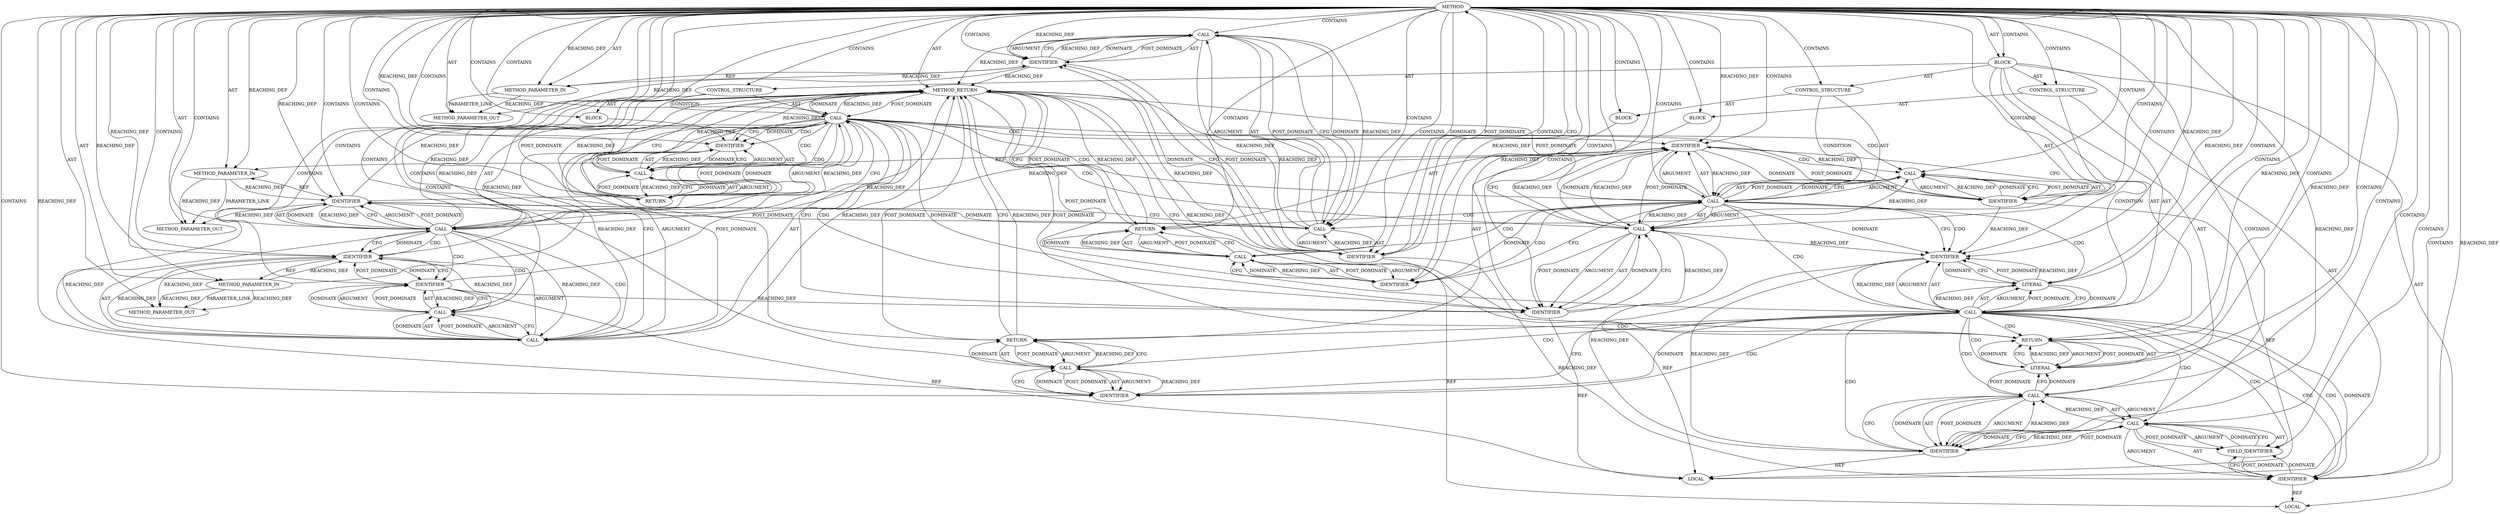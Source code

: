 digraph {
  7294 [label=METHOD COLUMN_NUMBER=1 LINE_NUMBER=717 COLUMN_NUMBER_END=1 IS_EXTERNAL=false SIGNATURE="int do_tls_setsockopt_tx_zc (sock*,sockptr_t,unsigned int)" NAME="do_tls_setsockopt_tx_zc" AST_PARENT_TYPE="TYPE_DECL" AST_PARENT_FULL_NAME="tls_main.c:<global>" ORDER=112 CODE="static int do_tls_setsockopt_tx_zc(struct sock *sk, sockptr_t optval,
				   unsigned int optlen)
{
	struct tls_context *ctx = tls_get_ctx(sk);
	unsigned int value;

	if (sockptr_is_null(optval) || optlen != sizeof(value))
		return -EINVAL;

	if (copy_from_sockptr(&value, optval, sizeof(value)))
		return -EFAULT;

	if (value > 1)
		return -EINVAL;

	ctx->zerocopy_sendfile = value;

	return 0;
}" FULL_NAME="do_tls_setsockopt_tx_zc" LINE_NUMBER_END=735 FILENAME="tls_main.c"]
  7302 [label=CALL ORDER=2 ARGUMENT_INDEX=2 CODE="tls_get_ctx(sk)" COLUMN_NUMBER=28 METHOD_FULL_NAME="tls_get_ctx" LINE_NUMBER=720 TYPE_FULL_NAME="<empty>" DISPATCH_TYPE="STATIC_DISPATCH" SIGNATURE="" NAME="tls_get_ctx"]
  7327 [label=IDENTIFIER ORDER=1 ARGUMENT_INDEX=1 CODE="EFAULT" COLUMN_NUMBER=11 LINE_NUMBER=727 TYPE_FULL_NAME="ANY" NAME="EFAULT"]
  7305 [label=CONTROL_STRUCTURE CONTROL_STRUCTURE_TYPE="IF" ORDER=4 PARSER_TYPE_NAME="CASTIfStatement" ARGUMENT_INDEX=-1 CODE="if (sockptr_is_null(optval) || optlen != sizeof(value))" COLUMN_NUMBER=2 LINE_NUMBER=723]
  7297 [label=METHOD_PARAMETER_IN ORDER=3 CODE="unsigned int optlen" IS_VARIADIC=false COLUMN_NUMBER=8 LINE_NUMBER=718 TYPE_FULL_NAME="unsigned int" EVALUATION_STRATEGY="BY_VALUE" INDEX=3 NAME="optlen"]
  7337 [label=CALL ORDER=1 ARGUMENT_INDEX=1 CODE="ctx->zerocopy_sendfile" COLUMN_NUMBER=2 METHOD_FULL_NAME="<operator>.indirectFieldAccess" LINE_NUMBER=732 TYPE_FULL_NAME="<empty>" DISPATCH_TYPE="STATIC_DISPATCH" SIGNATURE="" NAME="<operator>.indirectFieldAccess"]
  7325 [label=RETURN ORDER=1 ARGUMENT_INDEX=1 CODE="return -EFAULT;" COLUMN_NUMBER=3 LINE_NUMBER=727]
  7328 [label=CONTROL_STRUCTURE CONTROL_STRUCTURE_TYPE="IF" ORDER=6 PARSER_TYPE_NAME="CASTIfStatement" ARGUMENT_INDEX=-1 CODE="if (value > 1)" COLUMN_NUMBER=2 LINE_NUMBER=729]
  7340 [label=IDENTIFIER ORDER=2 ARGUMENT_INDEX=2 CODE="value" COLUMN_NUMBER=27 LINE_NUMBER=732 TYPE_FULL_NAME="unsigned int" NAME="value"]
  7303 [label=IDENTIFIER ORDER=1 ARGUMENT_INDEX=1 CODE="sk" COLUMN_NUMBER=40 LINE_NUMBER=720 TYPE_FULL_NAME="sock*" NAME="sk"]
  7310 [label=IDENTIFIER ORDER=1 ARGUMENT_INDEX=1 CODE="optlen" COLUMN_NUMBER=33 LINE_NUMBER=723 TYPE_FULL_NAME="unsigned int" NAME="optlen"]
  7321 [label=IDENTIFIER ORDER=2 ARGUMENT_INDEX=2 CODE="optval" COLUMN_NUMBER=32 LINE_NUMBER=726 TYPE_FULL_NAME="sockptr_t" NAME="optval"]
  7313 [label=BLOCK ORDER=2 ARGUMENT_INDEX=-1 CODE="<empty>" COLUMN_NUMBER=3 LINE_NUMBER=724 TYPE_FULL_NAME="void"]
  7341 [label=RETURN ORDER=8 ARGUMENT_INDEX=-1 CODE="return 0;" COLUMN_NUMBER=2 LINE_NUMBER=734]
  7307 [label=CALL ORDER=1 ARGUMENT_INDEX=1 CODE="sockptr_is_null(optval)" COLUMN_NUMBER=6 METHOD_FULL_NAME="sockptr_is_null" LINE_NUMBER=723 TYPE_FULL_NAME="<empty>" DISPATCH_TYPE="STATIC_DISPATCH" SIGNATURE="" NAME="sockptr_is_null"]
  7333 [label=RETURN ORDER=1 ARGUMENT_INDEX=1 CODE="return -EINVAL;" COLUMN_NUMBER=3 LINE_NUMBER=730]
  7339 [label=FIELD_IDENTIFIER ORDER=2 ARGUMENT_INDEX=2 CODE="zerocopy_sendfile" COLUMN_NUMBER=2 LINE_NUMBER=732 CANONICAL_NAME="zerocopy_sendfile"]
  7326 [label=CALL ORDER=1 ARGUMENT_INDEX=-1 CODE="-EFAULT" COLUMN_NUMBER=10 METHOD_FULL_NAME="<operator>.minus" LINE_NUMBER=727 TYPE_FULL_NAME="<empty>" DISPATCH_TYPE="STATIC_DISPATCH" SIGNATURE="" NAME="<operator>.minus"]
  7316 [label=IDENTIFIER ORDER=1 ARGUMENT_INDEX=1 CODE="EINVAL" COLUMN_NUMBER=11 LINE_NUMBER=724 TYPE_FULL_NAME="ANY" NAME="EINVAL"]
  7298 [label=BLOCK ORDER=4 ARGUMENT_INDEX=-1 CODE="{
	struct tls_context *ctx = tls_get_ctx(sk);
	unsigned int value;

	if (sockptr_is_null(optval) || optlen != sizeof(value))
		return -EINVAL;

	if (copy_from_sockptr(&value, optval, sizeof(value)))
		return -EFAULT;

	if (value > 1)
		return -EINVAL;

	ctx->zerocopy_sendfile = value;

	return 0;
}" COLUMN_NUMBER=1 LINE_NUMBER=719 TYPE_FULL_NAME="void"]
  7322 [label=CALL ORDER=3 ARGUMENT_INDEX=3 CODE="sizeof(value)" COLUMN_NUMBER=40 METHOD_FULL_NAME="<operator>.sizeOf" LINE_NUMBER=726 TYPE_FULL_NAME="<empty>" DISPATCH_TYPE="STATIC_DISPATCH" SIGNATURE="" NAME="<operator>.sizeOf"]
  7312 [label=IDENTIFIER ORDER=1 ARGUMENT_INDEX=1 CODE="value" COLUMN_NUMBER=50 LINE_NUMBER=723 TYPE_FULL_NAME="unsigned int" NAME="value"]
  7317 [label=CONTROL_STRUCTURE CONTROL_STRUCTURE_TYPE="IF" ORDER=5 PARSER_TYPE_NAME="CASTIfStatement" ARGUMENT_INDEX=-1 CODE="if (copy_from_sockptr(&value, optval, sizeof(value)))" COLUMN_NUMBER=2 LINE_NUMBER=726]
  7306 [label=CALL ORDER=1 ARGUMENT_INDEX=-1 CODE="sockptr_is_null(optval) || optlen != sizeof(value)" COLUMN_NUMBER=6 METHOD_FULL_NAME="<operator>.logicalOr" LINE_NUMBER=723 TYPE_FULL_NAME="<empty>" DISPATCH_TYPE="STATIC_DISPATCH" SIGNATURE="" NAME="<operator>.logicalOr"]
  7296 [label=METHOD_PARAMETER_IN ORDER=2 CODE="sockptr_t optval" IS_VARIADIC=false COLUMN_NUMBER=53 LINE_NUMBER=717 TYPE_FULL_NAME="sockptr_t" EVALUATION_STRATEGY="BY_VALUE" INDEX=2 NAME="optval"]
  7311 [label=CALL ORDER=2 ARGUMENT_INDEX=2 CODE="sizeof(value)" COLUMN_NUMBER=43 METHOD_FULL_NAME="<operator>.sizeOf" LINE_NUMBER=723 TYPE_FULL_NAME="<empty>" DISPATCH_TYPE="STATIC_DISPATCH" SIGNATURE="" NAME="<operator>.sizeOf"]
  7323 [label=IDENTIFIER ORDER=1 ARGUMENT_INDEX=1 CODE="value" COLUMN_NUMBER=47 LINE_NUMBER=726 TYPE_FULL_NAME="unsigned int" NAME="value"]
  7332 [label=BLOCK ORDER=2 ARGUMENT_INDEX=-1 CODE="<empty>" COLUMN_NUMBER=3 LINE_NUMBER=730 TYPE_FULL_NAME="void"]
  7331 [label=LITERAL ORDER=2 ARGUMENT_INDEX=2 CODE="1" COLUMN_NUMBER=14 LINE_NUMBER=729 TYPE_FULL_NAME="int"]
  7314 [label=RETURN ORDER=1 ARGUMENT_INDEX=1 CODE="return -EINVAL;" COLUMN_NUMBER=3 LINE_NUMBER=724]
  7300 [label=CALL ORDER=2 ARGUMENT_INDEX=-1 CODE="*ctx = tls_get_ctx(sk)" COLUMN_NUMBER=21 METHOD_FULL_NAME="<operator>.assignment" LINE_NUMBER=720 TYPE_FULL_NAME="<empty>" DISPATCH_TYPE="STATIC_DISPATCH" SIGNATURE="" NAME="<operator>.assignment"]
  7304 [label=LOCAL ORDER=3 CODE="unsigned int value" COLUMN_NUMBER=15 LINE_NUMBER=721 TYPE_FULL_NAME="unsigned int" NAME="value"]
  7334 [label=CALL ORDER=1 ARGUMENT_INDEX=-1 CODE="-EINVAL" COLUMN_NUMBER=10 METHOD_FULL_NAME="<operator>.minus" LINE_NUMBER=730 TYPE_FULL_NAME="<empty>" DISPATCH_TYPE="STATIC_DISPATCH" SIGNATURE="" NAME="<operator>.minus"]
  7299 [label=LOCAL ORDER=1 CODE="struct tls_context* ctx" COLUMN_NUMBER=21 LINE_NUMBER=720 TYPE_FULL_NAME="tls_context*" NAME="ctx"]
  21472 [label=METHOD_PARAMETER_OUT ORDER=3 CODE="unsigned int optlen" IS_VARIADIC=false COLUMN_NUMBER=8 LINE_NUMBER=718 TYPE_FULL_NAME="unsigned int" EVALUATION_STRATEGY="BY_VALUE" INDEX=3 NAME="optlen"]
  7342 [label=LITERAL ORDER=1 ARGUMENT_INDEX=-1 CODE="0" COLUMN_NUMBER=9 LINE_NUMBER=734 TYPE_FULL_NAME="int"]
  7318 [label=CALL ORDER=1 ARGUMENT_INDEX=-1 CODE="copy_from_sockptr(&value, optval, sizeof(value))" COLUMN_NUMBER=6 METHOD_FULL_NAME="copy_from_sockptr" LINE_NUMBER=726 TYPE_FULL_NAME="<empty>" DISPATCH_TYPE="STATIC_DISPATCH" SIGNATURE="" NAME="copy_from_sockptr"]
  7309 [label=CALL ORDER=2 ARGUMENT_INDEX=2 CODE="optlen != sizeof(value)" COLUMN_NUMBER=33 METHOD_FULL_NAME="<operator>.notEquals" LINE_NUMBER=723 TYPE_FULL_NAME="<empty>" DISPATCH_TYPE="STATIC_DISPATCH" SIGNATURE="" NAME="<operator>.notEquals"]
  21471 [label=METHOD_PARAMETER_OUT ORDER=2 CODE="sockptr_t optval" IS_VARIADIC=false COLUMN_NUMBER=53 LINE_NUMBER=717 TYPE_FULL_NAME="sockptr_t" EVALUATION_STRATEGY="BY_VALUE" INDEX=2 NAME="optval"]
  7315 [label=CALL ORDER=1 ARGUMENT_INDEX=-1 CODE="-EINVAL" COLUMN_NUMBER=10 METHOD_FULL_NAME="<operator>.minus" LINE_NUMBER=724 TYPE_FULL_NAME="<empty>" DISPATCH_TYPE="STATIC_DISPATCH" SIGNATURE="" NAME="<operator>.minus"]
  7295 [label=METHOD_PARAMETER_IN ORDER=1 CODE="struct sock *sk" IS_VARIADIC=false COLUMN_NUMBER=36 LINE_NUMBER=717 TYPE_FULL_NAME="sock*" EVALUATION_STRATEGY="BY_VALUE" INDEX=1 NAME="sk"]
  7301 [label=IDENTIFIER ORDER=1 ARGUMENT_INDEX=1 CODE="ctx" COLUMN_NUMBER=22 LINE_NUMBER=720 TYPE_FULL_NAME="tls_context*" NAME="ctx"]
  7338 [label=IDENTIFIER ORDER=1 ARGUMENT_INDEX=1 CODE="ctx" COLUMN_NUMBER=2 LINE_NUMBER=732 TYPE_FULL_NAME="tls_context*" NAME="ctx"]
  7324 [label=BLOCK ORDER=2 ARGUMENT_INDEX=-1 CODE="<empty>" COLUMN_NUMBER=3 LINE_NUMBER=727 TYPE_FULL_NAME="void"]
  7335 [label=IDENTIFIER ORDER=1 ARGUMENT_INDEX=1 CODE="EINVAL" COLUMN_NUMBER=11 LINE_NUMBER=730 TYPE_FULL_NAME="ANY" NAME="EINVAL"]
  7319 [label=CALL ORDER=1 ARGUMENT_INDEX=1 CODE="&value" COLUMN_NUMBER=24 METHOD_FULL_NAME="<operator>.addressOf" LINE_NUMBER=726 TYPE_FULL_NAME="<empty>" DISPATCH_TYPE="STATIC_DISPATCH" SIGNATURE="" NAME="<operator>.addressOf"]
  7330 [label=IDENTIFIER ORDER=1 ARGUMENT_INDEX=1 CODE="value" COLUMN_NUMBER=6 LINE_NUMBER=729 TYPE_FULL_NAME="unsigned int" NAME="value"]
  21470 [label=METHOD_PARAMETER_OUT ORDER=1 CODE="struct sock *sk" IS_VARIADIC=false COLUMN_NUMBER=36 LINE_NUMBER=717 TYPE_FULL_NAME="sock*" EVALUATION_STRATEGY="BY_VALUE" INDEX=1 NAME="sk"]
  7329 [label=CALL ORDER=1 ARGUMENT_INDEX=-1 CODE="value > 1" COLUMN_NUMBER=6 METHOD_FULL_NAME="<operator>.greaterThan" LINE_NUMBER=729 TYPE_FULL_NAME="<empty>" DISPATCH_TYPE="STATIC_DISPATCH" SIGNATURE="" NAME="<operator>.greaterThan"]
  7320 [label=IDENTIFIER ORDER=1 ARGUMENT_INDEX=1 CODE="value" COLUMN_NUMBER=25 LINE_NUMBER=726 TYPE_FULL_NAME="unsigned int" NAME="value"]
  7336 [label=CALL ORDER=7 ARGUMENT_INDEX=-1 CODE="ctx->zerocopy_sendfile = value" COLUMN_NUMBER=2 METHOD_FULL_NAME="<operator>.assignment" LINE_NUMBER=732 TYPE_FULL_NAME="<empty>" DISPATCH_TYPE="STATIC_DISPATCH" SIGNATURE="" NAME="<operator>.assignment"]
  7308 [label=IDENTIFIER ORDER=1 ARGUMENT_INDEX=1 CODE="optval" COLUMN_NUMBER=22 LINE_NUMBER=723 TYPE_FULL_NAME="sockptr_t" NAME="optval"]
  7343 [label=METHOD_RETURN ORDER=5 CODE="RET" COLUMN_NUMBER=1 LINE_NUMBER=717 TYPE_FULL_NAME="int" EVALUATION_STRATEGY="BY_VALUE"]
  7338 -> 7339 [label=DOMINATE ]
  7294 -> 7342 [label=REACHING_DEF VARIABLE=""]
  7294 -> 7298 [label=CONTAINS ]
  7294 -> 7320 [label=REACHING_DEF VARIABLE=""]
  7294 -> 7321 [label=CONTAINS ]
  7294 -> 7337 [label=CONTAINS ]
  7326 -> 7327 [label=AST ]
  7307 -> 7310 [label=DOMINATE ]
  7315 -> 7314 [label=DOMINATE ]
  7325 -> 7343 [label=REACHING_DEF VARIABLE="<RET>"]
  7312 -> 7304 [label=REF ]
  7306 -> 7320 [label=CFG ]
  7309 -> 7343 [label=REACHING_DEF VARIABLE="optlen != sizeof(value)"]
  7300 -> 7308 [label=CFG ]
  7318 -> 7319 [label=AST ]
  7315 -> 7316 [label=ARGUMENT ]
  7301 -> 7343 [label=REACHING_DEF VARIABLE="ctx"]
  7318 -> 7331 [label=CDG ]
  7308 -> 7307 [label=DOMINATE ]
  7318 -> 7330 [label=CFG ]
  7321 -> 7323 [label=CFG ]
  7337 -> 7339 [label=AST ]
  7319 -> 7321 [label=CFG ]
  7294 -> 7336 [label=CONTAINS ]
  7306 -> 7323 [label=CDG ]
  7331 -> 7330 [label=POST_DOMINATE ]
  7314 -> 7343 [label=REACHING_DEF VARIABLE="<RET>"]
  7307 -> 7312 [label=CDG ]
  7331 -> 7329 [label=CFG ]
  7311 -> 7312 [label=ARGUMENT ]
  7329 -> 7339 [label=CDG ]
  7297 -> 7343 [label=REACHING_DEF VARIABLE="optlen"]
  7322 -> 7323 [label=POST_DOMINATE ]
  7329 -> 7342 [label=CDG ]
  7326 -> 7325 [label=CFG ]
  7296 -> 7308 [label=REACHING_DEF VARIABLE="optval"]
  7305 -> 7313 [label=AST ]
  7306 -> 7322 [label=CDG ]
  7323 -> 7304 [label=REF ]
  7307 -> 7306 [label=DOMINATE ]
  7306 -> 7343 [label=DOMINATE ]
  7328 -> 7329 [label=AST ]
  7294 -> 7297 [label=AST ]
  7324 -> 7325 [label=AST ]
  7321 -> 7319 [label=REACHING_DEF VARIABLE="optval"]
  7302 -> 7300 [label=DOMINATE ]
  7305 -> 7306 [label=CONDITION ]
  7307 -> 7310 [label=CDG ]
  7329 -> 7338 [label=CFG ]
  7303 -> 21470 [label=REACHING_DEF VARIABLE="sk"]
  7329 -> 7336 [label=CDG ]
  7297 -> 7310 [label=REACHING_DEF VARIABLE="optlen"]
  7318 -> 7330 [label=CDG ]
  7342 -> 7341 [label=DOMINATE ]
  7314 -> 7315 [label=AST ]
  7306 -> 7309 [label=ARGUMENT ]
  7294 -> 7296 [label=REACHING_DEF VARIABLE=""]
  7335 -> 7334 [label=REACHING_DEF VARIABLE="EINVAL"]
  7343 -> 7333 [label=POST_DOMINATE ]
  7321 -> 7319 [label=POST_DOMINATE ]
  7296 -> 21471 [label=REACHING_DEF VARIABLE="optval"]
  7342 -> 7336 [label=POST_DOMINATE ]
  7325 -> 7343 [label=CFG ]
  7319 -> 7340 [label=REACHING_DEF VARIABLE="&value"]
  7306 -> 7307 [label=POST_DOMINATE ]
  7300 -> 7302 [label=ARGUMENT ]
  7309 -> 7307 [label=REACHING_DEF VARIABLE="optlen != sizeof(value)"]
  7341 -> 7342 [label=ARGUMENT ]
  7306 -> 7307 [label=AST ]
  7294 -> 7306 [label=CONTAINS ]
  7315 -> 7314 [label=REACHING_DEF VARIABLE="-EINVAL"]
  7294 -> 7307 [label=CONTAINS ]
  7294 -> 7340 [label=CONTAINS ]
  7301 -> 7303 [label=DOMINATE ]
  7294 -> 7339 [label=CONTAINS ]
  7340 -> 7337 [label=POST_DOMINATE ]
  7312 -> 7320 [label=REACHING_DEF VARIABLE="value"]
  7339 -> 7338 [label=POST_DOMINATE ]
  7294 -> 7331 [label=REACHING_DEF VARIABLE=""]
  7300 -> 7302 [label=AST ]
  7337 -> 7336 [label=REACHING_DEF VARIABLE="ctx->zerocopy_sendfile"]
  7336 -> 7340 [label=AST ]
  7326 -> 7325 [label=DOMINATE ]
  7298 -> 7304 [label=AST ]
  7309 -> 7311 [label=AST ]
  7294 -> 7335 [label=CONTAINS ]
  7329 -> 7330 [label=ARGUMENT ]
  7340 -> 7337 [label=REACHING_DEF VARIABLE="value"]
  7294 -> 7308 [label=REACHING_DEF VARIABLE=""]
  7312 -> 7311 [label=REACHING_DEF VARIABLE="value"]
  7329 -> 7335 [label=DOMINATE ]
  7330 -> 7331 [label=DOMINATE ]
  7294 -> 7295 [label=REACHING_DEF VARIABLE=""]
  7318 -> 7327 [label=DOMINATE ]
  7333 -> 7343 [label=CFG ]
  7294 -> 21470 [label=AST ]
  7337 -> 7339 [label=POST_DOMINATE ]
  7306 -> 7316 [label=CFG ]
  7343 -> 7314 [label=POST_DOMINATE ]
  7315 -> 7314 [label=CFG ]
  7308 -> 7321 [label=REACHING_DEF VARIABLE="optval"]
  7303 -> 7302 [label=CFG ]
  7294 -> 7311 [label=CONTAINS ]
  7294 -> 7329 [label=CONTAINS ]
  7294 -> 7303 [label=CONTAINS ]
  7309 -> 7311 [label=POST_DOMINATE ]
  7308 -> 7307 [label=CFG ]
  7322 -> 7323 [label=AST ]
  7329 -> 7335 [label=CDG ]
  7325 -> 7326 [label=AST ]
  7301 -> 7294 [label=POST_DOMINATE ]
  7295 -> 7303 [label=REACHING_DEF VARIABLE="sk"]
  7319 -> 7321 [label=REACHING_DEF VARIABLE="&value"]
  7294 -> 7338 [label=CONTAINS ]
  7340 -> 7336 [label=REACHING_DEF VARIABLE="value"]
  7298 -> 7300 [label=AST ]
  7294 -> 7296 [label=AST ]
  7334 -> 7333 [label=REACHING_DEF VARIABLE="-EINVAL"]
  7319 -> 7320 [label=ARGUMENT ]
  7301 -> 7303 [label=CFG ]
  7294 -> 7322 [label=CONTAINS ]
  7294 -> 7342 [label=CONTAINS ]
  7310 -> 21472 [label=REACHING_DEF VARIABLE="optlen"]
  7318 -> 7325 [label=CDG ]
  7306 -> 7319 [label=CDG ]
  7319 -> 7330 [label=REACHING_DEF VARIABLE="&value"]
  7310 -> 7311 [label=REACHING_DEF VARIABLE="optlen"]
  7336 -> 7342 [label=CFG ]
  7306 -> 7314 [label=CDG ]
  7307 -> 7308 [label=ARGUMENT ]
  7334 -> 7333 [label=CFG ]
  7318 -> 7330 [label=DOMINATE ]
  7302 -> 7303 [label=POST_DOMINATE ]
  7310 -> 7312 [label=DOMINATE ]
  7318 -> 7329 [label=CDG ]
  7294 -> 7327 [label=REACHING_DEF VARIABLE=""]
  7318 -> 7322 [label=ARGUMENT ]
  7309 -> 7310 [label=ARGUMENT ]
  7329 -> 7341 [label=CDG ]
  7294 -> 7316 [label=CONTAINS ]
  7311 -> 7309 [label=CFG ]
  7321 -> 7296 [label=REF ]
  7296 -> 21471 [label=PARAMETER_LINK ]
  7329 -> 7333 [label=CDG ]
  7337 -> 7339 [label=ARGUMENT ]
  7302 -> 7301 [label=REACHING_DEF VARIABLE="tls_get_ctx(sk)"]
  7315 -> 7316 [label=POST_DOMINATE ]
  7294 -> 7297 [label=REACHING_DEF VARIABLE=""]
  7298 -> 7305 [label=AST ]
  7329 -> 7340 [label=CDG ]
  7316 -> 7315 [label=REACHING_DEF VARIABLE="EINVAL"]
  7307 -> 7306 [label=REACHING_DEF VARIABLE="sockptr_is_null(optval)"]
  7317 -> 7318 [label=AST ]
  7342 -> 7341 [label=CFG ]
  7294 -> 7341 [label=CONTAINS ]
  7303 -> 7302 [label=REACHING_DEF VARIABLE="sk"]
  7318 -> 7327 [label=CDG ]
  7339 -> 7337 [label=DOMINATE ]
  7318 -> 7321 [label=ARGUMENT ]
  7334 -> 7335 [label=POST_DOMINATE ]
  7322 -> 7318 [label=DOMINATE ]
  7323 -> 7321 [label=POST_DOMINATE ]
  7312 -> 7343 [label=REACHING_DEF VARIABLE="value"]
  7329 -> 7331 [label=AST ]
  7294 -> 7313 [label=CONTAINS ]
  7302 -> 7303 [label=AST ]
  7323 -> 7322 [label=REACHING_DEF VARIABLE="value"]
  7329 -> 7331 [label=ARGUMENT ]
  7294 -> 7318 [label=CONTAINS ]
  7330 -> 7329 [label=REACHING_DEF VARIABLE="value"]
  7294 -> 7326 [label=CONTAINS ]
  7294 -> 21472 [label=AST ]
  7338 -> 7299 [label=REF ]
  7319 -> 7318 [label=REACHING_DEF VARIABLE="&value"]
  7294 -> 7327 [label=CONTAINS ]
  7329 -> 7338 [label=CDG ]
  7322 -> 7318 [label=CFG ]
  7294 -> 7328 [label=CONTAINS ]
  7317 -> 7324 [label=AST ]
  7322 -> 7323 [label=ARGUMENT ]
  7298 -> 7336 [label=AST ]
  7303 -> 7295 [label=REF ]
  7300 -> 7308 [label=DOMINATE ]
  7294 -> 7338 [label=REACHING_DEF VARIABLE=""]
  7343 -> 7306 [label=POST_DOMINATE ]
  7336 -> 7337 [label=ARGUMENT ]
  7307 -> 7309 [label=REACHING_DEF VARIABLE="sockptr_is_null(optval)"]
  7308 -> 21471 [label=REACHING_DEF VARIABLE="optval"]
  7294 -> 7343 [label=AST ]
  7309 -> 7306 [label=REACHING_DEF VARIABLE="optlen != sizeof(value)"]
  7310 -> 7297 [label=REF ]
  7316 -> 7315 [label=DOMINATE ]
  7319 -> 7320 [label=AST ]
  7334 -> 7335 [label=AST ]
  7333 -> 7334 [label=AST ]
  7302 -> 7300 [label=CFG ]
  7341 -> 7343 [label=CFG ]
  7334 -> 7335 [label=ARGUMENT ]
  7300 -> 7302 [label=POST_DOMINATE ]
  7306 -> 7309 [label=POST_DOMINATE ]
  7318 -> 7321 [label=AST ]
  7327 -> 7326 [label=CFG ]
  7306 -> 7320 [label=CDG ]
  7301 -> 7338 [label=REACHING_DEF VARIABLE="ctx"]
  7338 -> 7339 [label=CFG ]
  7306 -> 7316 [label=DOMINATE ]
  7326 -> 7327 [label=POST_DOMINATE ]
  7337 -> 7340 [label=DOMINATE ]
  7340 -> 7336 [label=CFG ]
  7329 -> 7334 [label=CDG ]
  7306 -> 7320 [label=DOMINATE ]
  7300 -> 7301 [label=AST ]
  7318 -> 7319 [label=ARGUMENT ]
  7309 -> 7306 [label=CFG ]
  7302 -> 7303 [label=ARGUMENT ]
  7300 -> 7301 [label=ARGUMENT ]
  7294 -> 7308 [label=CONTAINS ]
  7306 -> 7309 [label=AST ]
  7301 -> 7299 [label=REF ]
  7310 -> 7312 [label=CFG ]
  7311 -> 7309 [label=DOMINATE ]
  7326 -> 7327 [label=ARGUMENT ]
  7306 -> 7343 [label=REACHING_DEF VARIABLE="sockptr_is_null(optval) || optlen != sizeof(value)"]
  7297 -> 21472 [label=REACHING_DEF VARIABLE="optlen"]
  7297 -> 21472 [label=REACHING_DEF VARIABLE="optlen"]
  7336 -> 7337 [label=AST ]
  7332 -> 7333 [label=AST ]
  7294 -> 7312 [label=CONTAINS ]
  7294 -> 7340 [label=REACHING_DEF VARIABLE=""]
  7343 -> 7318 [label=POST_DOMINATE ]
  7307 -> 7310 [label=CFG ]
  7331 -> 7329 [label=DOMINATE ]
  7298 -> 7341 [label=AST ]
  7325 -> 7326 [label=ARGUMENT ]
  7325 -> 7326 [label=POST_DOMINATE ]
  7318 -> 7326 [label=CDG ]
  7307 -> 7308 [label=POST_DOMINATE ]
  7294 -> 7317 [label=CONTAINS ]
  7302 -> 7300 [label=REACHING_DEF VARIABLE="tls_get_ctx(sk)"]
  7321 -> 7322 [label=REACHING_DEF VARIABLE="optval"]
  7320 -> 7319 [label=DOMINATE ]
  7337 -> 7338 [label=AST ]
  7315 -> 7316 [label=AST ]
  7308 -> 7343 [label=REACHING_DEF VARIABLE="optval"]
  7306 -> 7316 [label=CDG ]
  7307 -> 7308 [label=AST ]
  7341 -> 7342 [label=POST_DOMINATE ]
  7313 -> 7314 [label=AST ]
  7294 -> 7301 [label=CONTAINS ]
  7300 -> 7343 [label=REACHING_DEF VARIABLE="*ctx = tls_get_ctx(sk)"]
  7329 -> 7330 [label=AST ]
  7305 -> 7306 [label=AST ]
  7316 -> 7343 [label=REACHING_DEF VARIABLE="EINVAL"]
  7298 -> 7299 [label=AST ]
  7330 -> 7340 [label=REACHING_DEF VARIABLE="value"]
  7331 -> 7329 [label=REACHING_DEF VARIABLE="1"]
  7314 -> 7315 [label=ARGUMENT ]
  7340 -> 7304 [label=REF ]
  7318 -> 7322 [label=AST ]
  7294 -> 7332 [label=CONTAINS ]
  7328 -> 7329 [label=CONDITION ]
  7329 -> 7335 [label=CFG ]
  7294 -> 7303 [label=REACHING_DEF VARIABLE=""]
  7294 -> 7300 [label=CONTAINS ]
  7294 -> 7310 [label=REACHING_DEF VARIABLE=""]
  7319 -> 7321 [label=DOMINATE ]
  7294 -> 7323 [label=CONTAINS ]
  7343 -> 7341 [label=POST_DOMINATE ]
  7334 -> 7333 [label=DOMINATE ]
  7295 -> 21470 [label=REACHING_DEF VARIABLE="sk"]
  7294 -> 7331 [label=CONTAINS ]
  7337 -> 7340 [label=CFG ]
  7319 -> 7320 [label=POST_DOMINATE ]
  7298 -> 7317 [label=AST ]
  7312 -> 7311 [label=CFG ]
  7294 -> 7321 [label=REACHING_DEF VARIABLE=""]
  7307 -> 7306 [label=CFG ]
  7316 -> 7315 [label=CFG ]
  7335 -> 7334 [label=CFG ]
  7319 -> 7322 [label=REACHING_DEF VARIABLE="&value"]
  7329 -> 7338 [label=DOMINATE ]
  7329 -> 7337 [label=CDG ]
  7327 -> 7326 [label=DOMINATE ]
  7294 -> 7320 [label=CONTAINS ]
  7294 -> 7298 [label=AST ]
  7341 -> 7342 [label=AST ]
  7326 -> 7325 [label=REACHING_DEF VARIABLE="-EFAULT"]
  7335 -> 7334 [label=DOMINATE ]
  7294 -> 7330 [label=CONTAINS ]
  7320 -> 7319 [label=REACHING_DEF VARIABLE="value"]
  7320 -> 7304 [label=REF ]
  7320 -> 7319 [label=CFG ]
  7321 -> 7323 [label=DOMINATE ]
  7317 -> 7318 [label=CONDITION ]
  7336 -> 7340 [label=ARGUMENT ]
  7294 -> 7341 [label=REACHING_DEF VARIABLE=""]
  7323 -> 7322 [label=DOMINATE ]
  7318 -> 7322 [label=POST_DOMINATE ]
  7294 -> 7335 [label=REACHING_DEF VARIABLE=""]
  7308 -> 7296 [label=REF ]
  7342 -> 7341 [label=REACHING_DEF VARIABLE="0"]
  7328 -> 7332 [label=AST ]
  7306 -> 7321 [label=CDG ]
  7308 -> 7300 [label=POST_DOMINATE ]
  7336 -> 7340 [label=POST_DOMINATE ]
  7303 -> 7302 [label=DOMINATE ]
  7295 -> 21470 [label=PARAMETER_LINK ]
  7310 -> 7343 [label=REACHING_DEF VARIABLE="optlen"]
  7303 -> 7343 [label=REACHING_DEF VARIABLE="sk"]
  7318 -> 7327 [label=CFG ]
  7339 -> 7337 [label=CFG ]
  7307 -> 7343 [label=REACHING_DEF VARIABLE="sockptr_is_null(optval)"]
  7308 -> 7307 [label=REACHING_DEF VARIABLE="optval"]
  7309 -> 7311 [label=ARGUMENT ]
  7315 -> 7343 [label=REACHING_DEF VARIABLE="-EINVAL"]
  7302 -> 7343 [label=REACHING_DEF VARIABLE="tls_get_ctx(sk)"]
  7294 -> 7301 [label=CFG ]
  7310 -> 7309 [label=REACHING_DEF VARIABLE="optlen"]
  7294 -> 7301 [label=DOMINATE ]
  7294 -> 7309 [label=CONTAINS ]
  7294 -> 7333 [label=CONTAINS ]
  7294 -> 7305 [label=CONTAINS ]
  7330 -> 7331 [label=CFG ]
  7341 -> 7343 [label=REACHING_DEF VARIABLE="<RET>"]
  7312 -> 7311 [label=DOMINATE ]
  7321 -> 7318 [label=REACHING_DEF VARIABLE="optval"]
  7294 -> 7325 [label=CONTAINS ]
  7331 -> 7330 [label=REACHING_DEF VARIABLE="1"]
  7306 -> 7315 [label=CDG ]
  7333 -> 7343 [label=REACHING_DEF VARIABLE="<RET>"]
  7311 -> 7312 [label=POST_DOMINATE ]
  7303 -> 7301 [label=POST_DOMINATE ]
  7323 -> 7330 [label=REACHING_DEF VARIABLE="value"]
  7343 -> 7329 [label=POST_DOMINATE ]
  7311 -> 7312 [label=AST ]
  7327 -> 7326 [label=REACHING_DEF VARIABLE="EFAULT"]
  7294 -> 7324 [label=CONTAINS ]
  7333 -> 7334 [label=POST_DOMINATE ]
  7294 -> 7314 [label=CONTAINS ]
  7294 -> 7319 [label=CONTAINS ]
  7323 -> 7322 [label=CFG ]
  7294 -> 7315 [label=CONTAINS ]
  7314 -> 7315 [label=POST_DOMINATE ]
  7309 -> 7310 [label=AST ]
  7337 -> 7338 [label=ARGUMENT ]
  7306 -> 7318 [label=CDG ]
  7330 -> 7304 [label=REF ]
  7312 -> 7310 [label=POST_DOMINATE ]
  7294 -> 7334 [label=CONTAINS ]
  7329 -> 7331 [label=POST_DOMINATE ]
  7307 -> 7309 [label=CDG ]
  7294 -> 7330 [label=REACHING_DEF VARIABLE=""]
  7298 -> 7328 [label=AST ]
  7294 -> 7302 [label=CONTAINS ]
  7294 -> 7295 [label=AST ]
  7336 -> 7342 [label=DOMINATE ]
  7294 -> 7310 [label=CONTAINS ]
  7314 -> 7343 [label=CFG ]
  7306 -> 7307 [label=ARGUMENT ]
  7307 -> 7311 [label=CDG ]
  7333 -> 7334 [label=ARGUMENT ]
  7294 -> 21471 [label=AST ]
  7297 -> 21472 [label=PARAMETER_LINK ]
  7340 -> 7336 [label=DOMINATE ]
  7343 -> 7325 [label=POST_DOMINATE ]
  7301 -> 7300 [label=REACHING_DEF VARIABLE="ctx"]
  7294 -> 7316 [label=REACHING_DEF VARIABLE=""]
}
